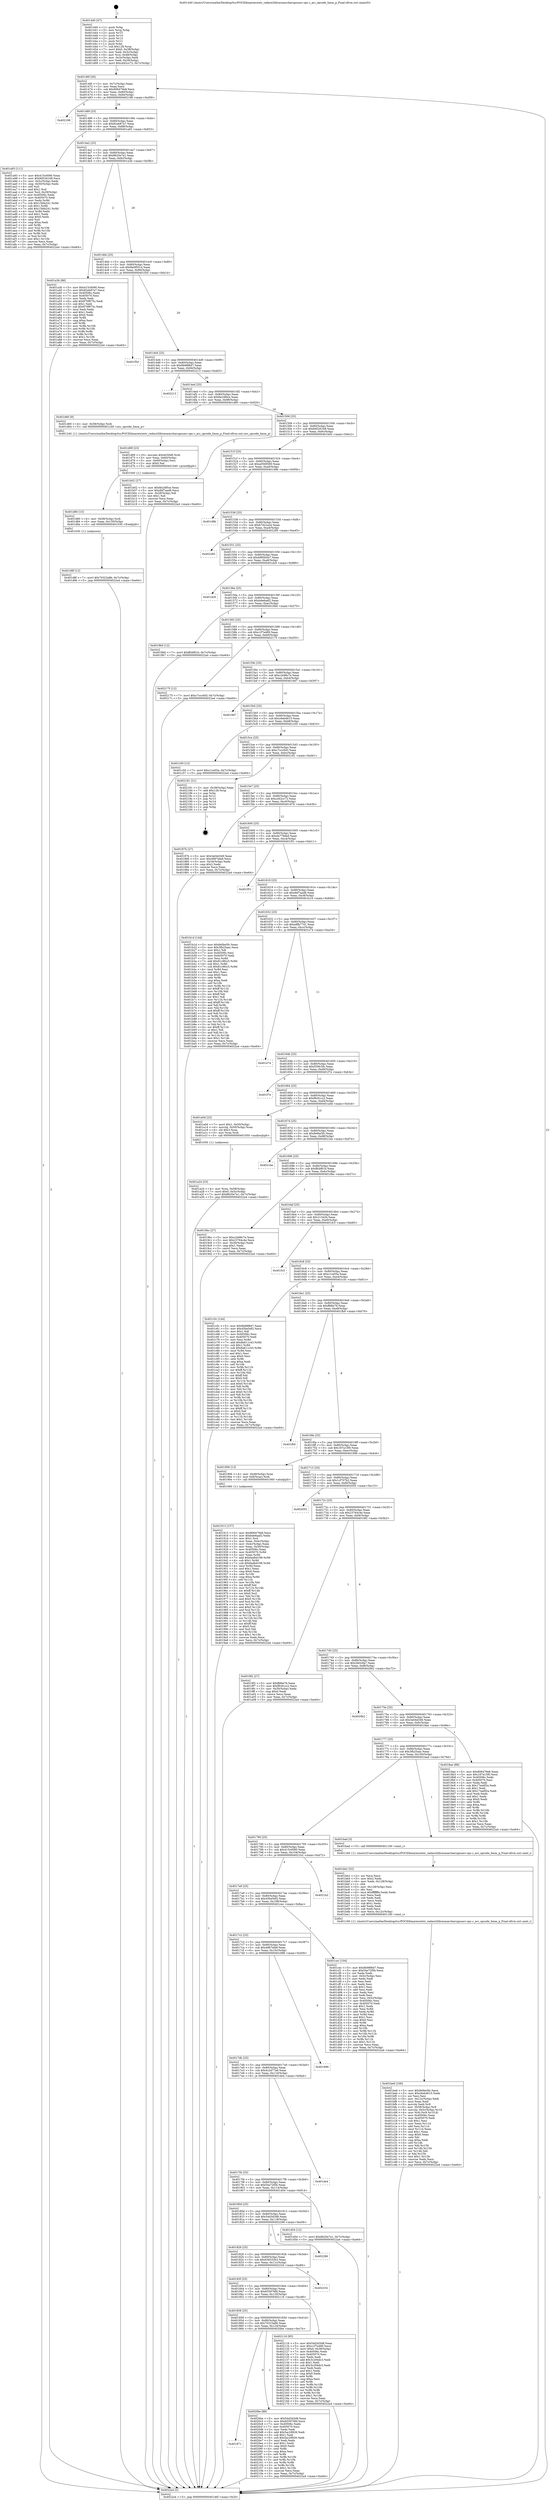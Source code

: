 digraph "0x401440" {
  label = "0x401440 (/mnt/c/Users/mathe/Desktop/tcc/POCII/binaries/extr_radare2librasmarcharcgnuarc-opc.c_arc_opcode_limm_p_Final-ollvm.out::main(0))"
  labelloc = "t"
  node[shape=record]

  Entry [label="",width=0.3,height=0.3,shape=circle,fillcolor=black,style=filled]
  "0x40146f" [label="{
     0x40146f [26]\l
     | [instrs]\l
     &nbsp;&nbsp;0x40146f \<+3\>: mov -0x7c(%rbp),%eax\l
     &nbsp;&nbsp;0x401472 \<+2\>: mov %eax,%ecx\l
     &nbsp;&nbsp;0x401474 \<+6\>: sub $0x806479e8,%ecx\l
     &nbsp;&nbsp;0x40147a \<+3\>: mov %eax,-0x80(%rbp)\l
     &nbsp;&nbsp;0x40147d \<+6\>: mov %ecx,-0x84(%rbp)\l
     &nbsp;&nbsp;0x401483 \<+6\>: je 0000000000402196 \<main+0xd56\>\l
  }"]
  "0x402196" [label="{
     0x402196\l
  }", style=dashed]
  "0x401489" [label="{
     0x401489 [25]\l
     | [instrs]\l
     &nbsp;&nbsp;0x401489 \<+5\>: jmp 000000000040148e \<main+0x4e\>\l
     &nbsp;&nbsp;0x40148e \<+3\>: mov -0x80(%rbp),%eax\l
     &nbsp;&nbsp;0x401491 \<+5\>: sub $0x82eb87a7,%eax\l
     &nbsp;&nbsp;0x401496 \<+6\>: mov %eax,-0x88(%rbp)\l
     &nbsp;&nbsp;0x40149c \<+6\>: je 0000000000401a93 \<main+0x653\>\l
  }"]
  Exit [label="",width=0.3,height=0.3,shape=circle,fillcolor=black,style=filled,peripheries=2]
  "0x401a93" [label="{
     0x401a93 [111]\l
     | [instrs]\l
     &nbsp;&nbsp;0x401a93 \<+5\>: mov $0x415c0090,%eax\l
     &nbsp;&nbsp;0x401a98 \<+5\>: mov $0x9d526168,%ecx\l
     &nbsp;&nbsp;0x401a9d \<+3\>: mov -0x5c(%rbp),%edx\l
     &nbsp;&nbsp;0x401aa0 \<+3\>: cmp -0x50(%rbp),%edx\l
     &nbsp;&nbsp;0x401aa3 \<+4\>: setl %sil\l
     &nbsp;&nbsp;0x401aa7 \<+4\>: and $0x1,%sil\l
     &nbsp;&nbsp;0x401aab \<+4\>: mov %sil,-0x29(%rbp)\l
     &nbsp;&nbsp;0x401aaf \<+7\>: mov 0x40506c,%edx\l
     &nbsp;&nbsp;0x401ab6 \<+7\>: mov 0x405070,%edi\l
     &nbsp;&nbsp;0x401abd \<+3\>: mov %edx,%r8d\l
     &nbsp;&nbsp;0x401ac0 \<+7\>: sub $0x15bfa241,%r8d\l
     &nbsp;&nbsp;0x401ac7 \<+4\>: sub $0x1,%r8d\l
     &nbsp;&nbsp;0x401acb \<+7\>: add $0x15bfa241,%r8d\l
     &nbsp;&nbsp;0x401ad2 \<+4\>: imul %r8d,%edx\l
     &nbsp;&nbsp;0x401ad6 \<+3\>: and $0x1,%edx\l
     &nbsp;&nbsp;0x401ad9 \<+3\>: cmp $0x0,%edx\l
     &nbsp;&nbsp;0x401adc \<+4\>: sete %sil\l
     &nbsp;&nbsp;0x401ae0 \<+3\>: cmp $0xa,%edi\l
     &nbsp;&nbsp;0x401ae3 \<+4\>: setl %r9b\l
     &nbsp;&nbsp;0x401ae7 \<+3\>: mov %sil,%r10b\l
     &nbsp;&nbsp;0x401aea \<+3\>: and %r9b,%r10b\l
     &nbsp;&nbsp;0x401aed \<+3\>: xor %r9b,%sil\l
     &nbsp;&nbsp;0x401af0 \<+3\>: or %sil,%r10b\l
     &nbsp;&nbsp;0x401af3 \<+4\>: test $0x1,%r10b\l
     &nbsp;&nbsp;0x401af7 \<+3\>: cmovne %ecx,%eax\l
     &nbsp;&nbsp;0x401afa \<+3\>: mov %eax,-0x7c(%rbp)\l
     &nbsp;&nbsp;0x401afd \<+5\>: jmp 00000000004022a4 \<main+0xe64\>\l
  }"]
  "0x4014a2" [label="{
     0x4014a2 [25]\l
     | [instrs]\l
     &nbsp;&nbsp;0x4014a2 \<+5\>: jmp 00000000004014a7 \<main+0x67\>\l
     &nbsp;&nbsp;0x4014a7 \<+3\>: mov -0x80(%rbp),%eax\l
     &nbsp;&nbsp;0x4014aa \<+5\>: sub $0x8620e7a1,%eax\l
     &nbsp;&nbsp;0x4014af \<+6\>: mov %eax,-0x8c(%rbp)\l
     &nbsp;&nbsp;0x4014b5 \<+6\>: je 0000000000401a3b \<main+0x5fb\>\l
  }"]
  "0x401871" [label="{
     0x401871\l
  }", style=dashed]
  "0x401a3b" [label="{
     0x401a3b [88]\l
     | [instrs]\l
     &nbsp;&nbsp;0x401a3b \<+5\>: mov $0x415c0090,%eax\l
     &nbsp;&nbsp;0x401a40 \<+5\>: mov $0x82eb87a7,%ecx\l
     &nbsp;&nbsp;0x401a45 \<+7\>: mov 0x40506c,%edx\l
     &nbsp;&nbsp;0x401a4c \<+7\>: mov 0x405070,%esi\l
     &nbsp;&nbsp;0x401a53 \<+2\>: mov %edx,%edi\l
     &nbsp;&nbsp;0x401a55 \<+6\>: add $0x970f875c,%edi\l
     &nbsp;&nbsp;0x401a5b \<+3\>: sub $0x1,%edi\l
     &nbsp;&nbsp;0x401a5e \<+6\>: sub $0x970f875c,%edi\l
     &nbsp;&nbsp;0x401a64 \<+3\>: imul %edi,%edx\l
     &nbsp;&nbsp;0x401a67 \<+3\>: and $0x1,%edx\l
     &nbsp;&nbsp;0x401a6a \<+3\>: cmp $0x0,%edx\l
     &nbsp;&nbsp;0x401a6d \<+4\>: sete %r8b\l
     &nbsp;&nbsp;0x401a71 \<+3\>: cmp $0xa,%esi\l
     &nbsp;&nbsp;0x401a74 \<+4\>: setl %r9b\l
     &nbsp;&nbsp;0x401a78 \<+3\>: mov %r8b,%r10b\l
     &nbsp;&nbsp;0x401a7b \<+3\>: and %r9b,%r10b\l
     &nbsp;&nbsp;0x401a7e \<+3\>: xor %r9b,%r8b\l
     &nbsp;&nbsp;0x401a81 \<+3\>: or %r8b,%r10b\l
     &nbsp;&nbsp;0x401a84 \<+4\>: test $0x1,%r10b\l
     &nbsp;&nbsp;0x401a88 \<+3\>: cmovne %ecx,%eax\l
     &nbsp;&nbsp;0x401a8b \<+3\>: mov %eax,-0x7c(%rbp)\l
     &nbsp;&nbsp;0x401a8e \<+5\>: jmp 00000000004022a4 \<main+0xe64\>\l
  }"]
  "0x4014bb" [label="{
     0x4014bb [25]\l
     | [instrs]\l
     &nbsp;&nbsp;0x4014bb \<+5\>: jmp 00000000004014c0 \<main+0x80\>\l
     &nbsp;&nbsp;0x4014c0 \<+3\>: mov -0x80(%rbp),%eax\l
     &nbsp;&nbsp;0x4014c3 \<+5\>: sub $0x8a0f5014,%eax\l
     &nbsp;&nbsp;0x4014c8 \<+6\>: mov %eax,-0x90(%rbp)\l
     &nbsp;&nbsp;0x4014ce \<+6\>: je 0000000000401f5d \<main+0xb1d\>\l
  }"]
  "0x4020be" [label="{
     0x4020be [88]\l
     | [instrs]\l
     &nbsp;&nbsp;0x4020be \<+5\>: mov $0x54d3d3d8,%eax\l
     &nbsp;&nbsp;0x4020c3 \<+5\>: mov $0x655976fd,%ecx\l
     &nbsp;&nbsp;0x4020c8 \<+7\>: mov 0x40506c,%edx\l
     &nbsp;&nbsp;0x4020cf \<+7\>: mov 0x405070,%esi\l
     &nbsp;&nbsp;0x4020d6 \<+2\>: mov %edx,%edi\l
     &nbsp;&nbsp;0x4020d8 \<+6\>: add $0x5ac28926,%edi\l
     &nbsp;&nbsp;0x4020de \<+3\>: sub $0x1,%edi\l
     &nbsp;&nbsp;0x4020e1 \<+6\>: sub $0x5ac28926,%edi\l
     &nbsp;&nbsp;0x4020e7 \<+3\>: imul %edi,%edx\l
     &nbsp;&nbsp;0x4020ea \<+3\>: and $0x1,%edx\l
     &nbsp;&nbsp;0x4020ed \<+3\>: cmp $0x0,%edx\l
     &nbsp;&nbsp;0x4020f0 \<+4\>: sete %r8b\l
     &nbsp;&nbsp;0x4020f4 \<+3\>: cmp $0xa,%esi\l
     &nbsp;&nbsp;0x4020f7 \<+4\>: setl %r9b\l
     &nbsp;&nbsp;0x4020fb \<+3\>: mov %r8b,%r10b\l
     &nbsp;&nbsp;0x4020fe \<+3\>: and %r9b,%r10b\l
     &nbsp;&nbsp;0x402101 \<+3\>: xor %r9b,%r8b\l
     &nbsp;&nbsp;0x402104 \<+3\>: or %r8b,%r10b\l
     &nbsp;&nbsp;0x402107 \<+4\>: test $0x1,%r10b\l
     &nbsp;&nbsp;0x40210b \<+3\>: cmovne %ecx,%eax\l
     &nbsp;&nbsp;0x40210e \<+3\>: mov %eax,-0x7c(%rbp)\l
     &nbsp;&nbsp;0x402111 \<+5\>: jmp 00000000004022a4 \<main+0xe64\>\l
  }"]
  "0x401f5d" [label="{
     0x401f5d\l
  }", style=dashed]
  "0x4014d4" [label="{
     0x4014d4 [25]\l
     | [instrs]\l
     &nbsp;&nbsp;0x4014d4 \<+5\>: jmp 00000000004014d9 \<main+0x99\>\l
     &nbsp;&nbsp;0x4014d9 \<+3\>: mov -0x80(%rbp),%eax\l
     &nbsp;&nbsp;0x4014dc \<+5\>: sub $0x8b98f6d7,%eax\l
     &nbsp;&nbsp;0x4014e1 \<+6\>: mov %eax,-0x94(%rbp)\l
     &nbsp;&nbsp;0x4014e7 \<+6\>: je 0000000000402213 \<main+0xdd3\>\l
  }"]
  "0x401858" [label="{
     0x401858 [25]\l
     | [instrs]\l
     &nbsp;&nbsp;0x401858 \<+5\>: jmp 000000000040185d \<main+0x41d\>\l
     &nbsp;&nbsp;0x40185d \<+3\>: mov -0x80(%rbp),%eax\l
     &nbsp;&nbsp;0x401860 \<+5\>: sub $0x70323a8b,%eax\l
     &nbsp;&nbsp;0x401865 \<+6\>: mov %eax,-0x124(%rbp)\l
     &nbsp;&nbsp;0x40186b \<+6\>: je 00000000004020be \<main+0xc7e\>\l
  }"]
  "0x402213" [label="{
     0x402213\l
  }", style=dashed]
  "0x4014ed" [label="{
     0x4014ed [25]\l
     | [instrs]\l
     &nbsp;&nbsp;0x4014ed \<+5\>: jmp 00000000004014f2 \<main+0xb2\>\l
     &nbsp;&nbsp;0x4014f2 \<+3\>: mov -0x80(%rbp),%eax\l
     &nbsp;&nbsp;0x4014f5 \<+5\>: sub $0x8e24f0ce,%eax\l
     &nbsp;&nbsp;0x4014fa \<+6\>: mov %eax,-0x98(%rbp)\l
     &nbsp;&nbsp;0x401500 \<+6\>: je 0000000000401d60 \<main+0x920\>\l
  }"]
  "0x402116" [label="{
     0x402116 [95]\l
     | [instrs]\l
     &nbsp;&nbsp;0x402116 \<+5\>: mov $0x54d3d3d8,%eax\l
     &nbsp;&nbsp;0x40211b \<+5\>: mov $0xc1f7e489,%ecx\l
     &nbsp;&nbsp;0x402120 \<+7\>: movl $0x0,-0x38(%rbp)\l
     &nbsp;&nbsp;0x402127 \<+7\>: mov 0x40506c,%edx\l
     &nbsp;&nbsp;0x40212e \<+7\>: mov 0x405070,%esi\l
     &nbsp;&nbsp;0x402135 \<+2\>: mov %edx,%edi\l
     &nbsp;&nbsp;0x402137 \<+6\>: add $0x3c294dc3,%edi\l
     &nbsp;&nbsp;0x40213d \<+3\>: sub $0x1,%edi\l
     &nbsp;&nbsp;0x402140 \<+6\>: sub $0x3c294dc3,%edi\l
     &nbsp;&nbsp;0x402146 \<+3\>: imul %edi,%edx\l
     &nbsp;&nbsp;0x402149 \<+3\>: and $0x1,%edx\l
     &nbsp;&nbsp;0x40214c \<+3\>: cmp $0x0,%edx\l
     &nbsp;&nbsp;0x40214f \<+4\>: sete %r8b\l
     &nbsp;&nbsp;0x402153 \<+3\>: cmp $0xa,%esi\l
     &nbsp;&nbsp;0x402156 \<+4\>: setl %r9b\l
     &nbsp;&nbsp;0x40215a \<+3\>: mov %r8b,%r10b\l
     &nbsp;&nbsp;0x40215d \<+3\>: and %r9b,%r10b\l
     &nbsp;&nbsp;0x402160 \<+3\>: xor %r9b,%r8b\l
     &nbsp;&nbsp;0x402163 \<+3\>: or %r8b,%r10b\l
     &nbsp;&nbsp;0x402166 \<+4\>: test $0x1,%r10b\l
     &nbsp;&nbsp;0x40216a \<+3\>: cmovne %ecx,%eax\l
     &nbsp;&nbsp;0x40216d \<+3\>: mov %eax,-0x7c(%rbp)\l
     &nbsp;&nbsp;0x402170 \<+5\>: jmp 00000000004022a4 \<main+0xe64\>\l
  }"]
  "0x401d60" [label="{
     0x401d60 [9]\l
     | [instrs]\l
     &nbsp;&nbsp;0x401d60 \<+4\>: mov -0x58(%rbp),%rdi\l
     &nbsp;&nbsp;0x401d64 \<+5\>: call 0000000000401240 \<arc_opcode_limm_p\>\l
     | [calls]\l
     &nbsp;&nbsp;0x401240 \{1\} (/mnt/c/Users/mathe/Desktop/tcc/POCII/binaries/extr_radare2librasmarcharcgnuarc-opc.c_arc_opcode_limm_p_Final-ollvm.out::arc_opcode_limm_p)\l
  }"]
  "0x401506" [label="{
     0x401506 [25]\l
     | [instrs]\l
     &nbsp;&nbsp;0x401506 \<+5\>: jmp 000000000040150b \<main+0xcb\>\l
     &nbsp;&nbsp;0x40150b \<+3\>: mov -0x80(%rbp),%eax\l
     &nbsp;&nbsp;0x40150e \<+5\>: sub $0x9d526168,%eax\l
     &nbsp;&nbsp;0x401513 \<+6\>: mov %eax,-0x9c(%rbp)\l
     &nbsp;&nbsp;0x401519 \<+6\>: je 0000000000401b02 \<main+0x6c2\>\l
  }"]
  "0x40183f" [label="{
     0x40183f [25]\l
     | [instrs]\l
     &nbsp;&nbsp;0x40183f \<+5\>: jmp 0000000000401844 \<main+0x404\>\l
     &nbsp;&nbsp;0x401844 \<+3\>: mov -0x80(%rbp),%eax\l
     &nbsp;&nbsp;0x401847 \<+5\>: sub $0x655976fd,%eax\l
     &nbsp;&nbsp;0x40184c \<+6\>: mov %eax,-0x120(%rbp)\l
     &nbsp;&nbsp;0x401852 \<+6\>: je 0000000000402116 \<main+0xcd6\>\l
  }"]
  "0x401b02" [label="{
     0x401b02 [27]\l
     | [instrs]\l
     &nbsp;&nbsp;0x401b02 \<+5\>: mov $0x8e24f0ce,%eax\l
     &nbsp;&nbsp;0x401b07 \<+5\>: mov $0xdbf7aad8,%ecx\l
     &nbsp;&nbsp;0x401b0c \<+3\>: mov -0x29(%rbp),%dl\l
     &nbsp;&nbsp;0x401b0f \<+3\>: test $0x1,%dl\l
     &nbsp;&nbsp;0x401b12 \<+3\>: cmovne %ecx,%eax\l
     &nbsp;&nbsp;0x401b15 \<+3\>: mov %eax,-0x7c(%rbp)\l
     &nbsp;&nbsp;0x401b18 \<+5\>: jmp 00000000004022a4 \<main+0xe64\>\l
  }"]
  "0x40151f" [label="{
     0x40151f [25]\l
     | [instrs]\l
     &nbsp;&nbsp;0x40151f \<+5\>: jmp 0000000000401524 \<main+0xe4\>\l
     &nbsp;&nbsp;0x401524 \<+3\>: mov -0x80(%rbp),%eax\l
     &nbsp;&nbsp;0x401527 \<+5\>: sub $0xa0569560,%eax\l
     &nbsp;&nbsp;0x40152c \<+6\>: mov %eax,-0xa0(%rbp)\l
     &nbsp;&nbsp;0x401532 \<+6\>: je 0000000000401d9b \<main+0x95b\>\l
  }"]
  "0x402234" [label="{
     0x402234\l
  }", style=dashed]
  "0x401d9b" [label="{
     0x401d9b\l
  }", style=dashed]
  "0x401538" [label="{
     0x401538 [25]\l
     | [instrs]\l
     &nbsp;&nbsp;0x401538 \<+5\>: jmp 000000000040153d \<main+0xfd\>\l
     &nbsp;&nbsp;0x40153d \<+3\>: mov -0x80(%rbp),%eax\l
     &nbsp;&nbsp;0x401540 \<+5\>: sub $0xb7d22a2e,%eax\l
     &nbsp;&nbsp;0x401545 \<+6\>: mov %eax,-0xa4(%rbp)\l
     &nbsp;&nbsp;0x40154b \<+6\>: je 0000000000402285 \<main+0xe45\>\l
  }"]
  "0x401826" [label="{
     0x401826 [25]\l
     | [instrs]\l
     &nbsp;&nbsp;0x401826 \<+5\>: jmp 000000000040182b \<main+0x3eb\>\l
     &nbsp;&nbsp;0x40182b \<+3\>: mov -0x80(%rbp),%eax\l
     &nbsp;&nbsp;0x40182e \<+5\>: sub $0x636532b3,%eax\l
     &nbsp;&nbsp;0x401833 \<+6\>: mov %eax,-0x11c(%rbp)\l
     &nbsp;&nbsp;0x401839 \<+6\>: je 0000000000402234 \<main+0xdf4\>\l
  }"]
  "0x402285" [label="{
     0x402285\l
  }", style=dashed]
  "0x401551" [label="{
     0x401551 [25]\l
     | [instrs]\l
     &nbsp;&nbsp;0x401551 \<+5\>: jmp 0000000000401556 \<main+0x116\>\l
     &nbsp;&nbsp;0x401556 \<+3\>: mov -0x80(%rbp),%eax\l
     &nbsp;&nbsp;0x401559 \<+5\>: sub $0xb985b5e7,%eax\l
     &nbsp;&nbsp;0x40155e \<+6\>: mov %eax,-0xa8(%rbp)\l
     &nbsp;&nbsp;0x401564 \<+6\>: je 0000000000401dc9 \<main+0x989\>\l
  }"]
  "0x402296" [label="{
     0x402296\l
  }", style=dashed]
  "0x401dc9" [label="{
     0x401dc9\l
  }", style=dashed]
  "0x40156a" [label="{
     0x40156a [25]\l
     | [instrs]\l
     &nbsp;&nbsp;0x40156a \<+5\>: jmp 000000000040156f \<main+0x12f\>\l
     &nbsp;&nbsp;0x40156f \<+3\>: mov -0x80(%rbp),%eax\l
     &nbsp;&nbsp;0x401572 \<+5\>: sub $0xbde6aaf2,%eax\l
     &nbsp;&nbsp;0x401577 \<+6\>: mov %eax,-0xac(%rbp)\l
     &nbsp;&nbsp;0x40157d \<+6\>: je 00000000004019b0 \<main+0x570\>\l
  }"]
  "0x401d8f" [label="{
     0x401d8f [12]\l
     | [instrs]\l
     &nbsp;&nbsp;0x401d8f \<+7\>: movl $0x70323a8b,-0x7c(%rbp)\l
     &nbsp;&nbsp;0x401d96 \<+5\>: jmp 00000000004022a4 \<main+0xe64\>\l
  }"]
  "0x4019b0" [label="{
     0x4019b0 [12]\l
     | [instrs]\l
     &nbsp;&nbsp;0x4019b0 \<+7\>: movl $0xffcbf61b,-0x7c(%rbp)\l
     &nbsp;&nbsp;0x4019b7 \<+5\>: jmp 00000000004022a4 \<main+0xe64\>\l
  }"]
  "0x401583" [label="{
     0x401583 [25]\l
     | [instrs]\l
     &nbsp;&nbsp;0x401583 \<+5\>: jmp 0000000000401588 \<main+0x148\>\l
     &nbsp;&nbsp;0x401588 \<+3\>: mov -0x80(%rbp),%eax\l
     &nbsp;&nbsp;0x40158b \<+5\>: sub $0xc1f7e489,%eax\l
     &nbsp;&nbsp;0x401590 \<+6\>: mov %eax,-0xb0(%rbp)\l
     &nbsp;&nbsp;0x401596 \<+6\>: je 0000000000402175 \<main+0xd35\>\l
  }"]
  "0x401d80" [label="{
     0x401d80 [15]\l
     | [instrs]\l
     &nbsp;&nbsp;0x401d80 \<+4\>: mov -0x58(%rbp),%rdi\l
     &nbsp;&nbsp;0x401d84 \<+6\>: mov %eax,-0x130(%rbp)\l
     &nbsp;&nbsp;0x401d8a \<+5\>: call 0000000000401030 \<free@plt\>\l
     | [calls]\l
     &nbsp;&nbsp;0x401030 \{1\} (unknown)\l
  }"]
  "0x402175" [label="{
     0x402175 [12]\l
     | [instrs]\l
     &nbsp;&nbsp;0x402175 \<+7\>: movl $0xc7ccc0d3,-0x7c(%rbp)\l
     &nbsp;&nbsp;0x40217c \<+5\>: jmp 00000000004022a4 \<main+0xe64\>\l
  }"]
  "0x40159c" [label="{
     0x40159c [25]\l
     | [instrs]\l
     &nbsp;&nbsp;0x40159c \<+5\>: jmp 00000000004015a1 \<main+0x161\>\l
     &nbsp;&nbsp;0x4015a1 \<+3\>: mov -0x80(%rbp),%eax\l
     &nbsp;&nbsp;0x4015a4 \<+5\>: sub $0xc2e98c7e,%eax\l
     &nbsp;&nbsp;0x4015a9 \<+6\>: mov %eax,-0xb4(%rbp)\l
     &nbsp;&nbsp;0x4015af \<+6\>: je 00000000004019d7 \<main+0x597\>\l
  }"]
  "0x401d69" [label="{
     0x401d69 [23]\l
     | [instrs]\l
     &nbsp;&nbsp;0x401d69 \<+10\>: movabs $0x4030d6,%rdi\l
     &nbsp;&nbsp;0x401d73 \<+3\>: mov %eax,-0x60(%rbp)\l
     &nbsp;&nbsp;0x401d76 \<+3\>: mov -0x60(%rbp),%esi\l
     &nbsp;&nbsp;0x401d79 \<+2\>: mov $0x0,%al\l
     &nbsp;&nbsp;0x401d7b \<+5\>: call 0000000000401040 \<printf@plt\>\l
     | [calls]\l
     &nbsp;&nbsp;0x401040 \{1\} (unknown)\l
  }"]
  "0x4019d7" [label="{
     0x4019d7\l
  }", style=dashed]
  "0x4015b5" [label="{
     0x4015b5 [25]\l
     | [instrs]\l
     &nbsp;&nbsp;0x4015b5 \<+5\>: jmp 00000000004015ba \<main+0x17a\>\l
     &nbsp;&nbsp;0x4015ba \<+3\>: mov -0x80(%rbp),%eax\l
     &nbsp;&nbsp;0x4015bd \<+5\>: sub $0xc6eb4615,%eax\l
     &nbsp;&nbsp;0x4015c2 \<+6\>: mov %eax,-0xb8(%rbp)\l
     &nbsp;&nbsp;0x4015c8 \<+6\>: je 0000000000401c50 \<main+0x810\>\l
  }"]
  "0x40180d" [label="{
     0x40180d [25]\l
     | [instrs]\l
     &nbsp;&nbsp;0x40180d \<+5\>: jmp 0000000000401812 \<main+0x3d2\>\l
     &nbsp;&nbsp;0x401812 \<+3\>: mov -0x80(%rbp),%eax\l
     &nbsp;&nbsp;0x401815 \<+5\>: sub $0x54d3d3d8,%eax\l
     &nbsp;&nbsp;0x40181a \<+6\>: mov %eax,-0x118(%rbp)\l
     &nbsp;&nbsp;0x401820 \<+6\>: je 0000000000402296 \<main+0xe56\>\l
  }"]
  "0x401c50" [label="{
     0x401c50 [12]\l
     | [instrs]\l
     &nbsp;&nbsp;0x401c50 \<+7\>: movl $0xc1ce05a,-0x7c(%rbp)\l
     &nbsp;&nbsp;0x401c57 \<+5\>: jmp 00000000004022a4 \<main+0xe64\>\l
  }"]
  "0x4015ce" [label="{
     0x4015ce [25]\l
     | [instrs]\l
     &nbsp;&nbsp;0x4015ce \<+5\>: jmp 00000000004015d3 \<main+0x193\>\l
     &nbsp;&nbsp;0x4015d3 \<+3\>: mov -0x80(%rbp),%eax\l
     &nbsp;&nbsp;0x4015d6 \<+5\>: sub $0xc7ccc0d3,%eax\l
     &nbsp;&nbsp;0x4015db \<+6\>: mov %eax,-0xbc(%rbp)\l
     &nbsp;&nbsp;0x4015e1 \<+6\>: je 0000000000402181 \<main+0xd41\>\l
  }"]
  "0x401d54" [label="{
     0x401d54 [12]\l
     | [instrs]\l
     &nbsp;&nbsp;0x401d54 \<+7\>: movl $0x8620e7a1,-0x7c(%rbp)\l
     &nbsp;&nbsp;0x401d5b \<+5\>: jmp 00000000004022a4 \<main+0xe64\>\l
  }"]
  "0x402181" [label="{
     0x402181 [21]\l
     | [instrs]\l
     &nbsp;&nbsp;0x402181 \<+3\>: mov -0x38(%rbp),%eax\l
     &nbsp;&nbsp;0x402184 \<+7\>: add $0x128,%rsp\l
     &nbsp;&nbsp;0x40218b \<+1\>: pop %rbx\l
     &nbsp;&nbsp;0x40218c \<+2\>: pop %r12\l
     &nbsp;&nbsp;0x40218e \<+2\>: pop %r13\l
     &nbsp;&nbsp;0x402190 \<+2\>: pop %r14\l
     &nbsp;&nbsp;0x402192 \<+2\>: pop %r15\l
     &nbsp;&nbsp;0x402194 \<+1\>: pop %rbp\l
     &nbsp;&nbsp;0x402195 \<+1\>: ret\l
  }"]
  "0x4015e7" [label="{
     0x4015e7 [25]\l
     | [instrs]\l
     &nbsp;&nbsp;0x4015e7 \<+5\>: jmp 00000000004015ec \<main+0x1ac\>\l
     &nbsp;&nbsp;0x4015ec \<+3\>: mov -0x80(%rbp),%eax\l
     &nbsp;&nbsp;0x4015ef \<+5\>: sub $0xcd42cc72,%eax\l
     &nbsp;&nbsp;0x4015f4 \<+6\>: mov %eax,-0xc0(%rbp)\l
     &nbsp;&nbsp;0x4015fa \<+6\>: je 000000000040187b \<main+0x43b\>\l
  }"]
  "0x4017f4" [label="{
     0x4017f4 [25]\l
     | [instrs]\l
     &nbsp;&nbsp;0x4017f4 \<+5\>: jmp 00000000004017f9 \<main+0x3b9\>\l
     &nbsp;&nbsp;0x4017f9 \<+3\>: mov -0x80(%rbp),%eax\l
     &nbsp;&nbsp;0x4017fc \<+5\>: sub $0x54a72f5b,%eax\l
     &nbsp;&nbsp;0x401801 \<+6\>: mov %eax,-0x114(%rbp)\l
     &nbsp;&nbsp;0x401807 \<+6\>: je 0000000000401d54 \<main+0x914\>\l
  }"]
  "0x40187b" [label="{
     0x40187b [27]\l
     | [instrs]\l
     &nbsp;&nbsp;0x40187b \<+5\>: mov $0x3a04d349,%eax\l
     &nbsp;&nbsp;0x401880 \<+5\>: mov $0x4987efa9,%ecx\l
     &nbsp;&nbsp;0x401885 \<+3\>: mov -0x34(%rbp),%edx\l
     &nbsp;&nbsp;0x401888 \<+3\>: cmp $0x2,%edx\l
     &nbsp;&nbsp;0x40188b \<+3\>: cmovne %ecx,%eax\l
     &nbsp;&nbsp;0x40188e \<+3\>: mov %eax,-0x7c(%rbp)\l
     &nbsp;&nbsp;0x401891 \<+5\>: jmp 00000000004022a4 \<main+0xe64\>\l
  }"]
  "0x401600" [label="{
     0x401600 [25]\l
     | [instrs]\l
     &nbsp;&nbsp;0x401600 \<+5\>: jmp 0000000000401605 \<main+0x1c5\>\l
     &nbsp;&nbsp;0x401605 \<+3\>: mov -0x80(%rbp),%eax\l
     &nbsp;&nbsp;0x401608 \<+5\>: sub $0xda779ded,%eax\l
     &nbsp;&nbsp;0x40160d \<+6\>: mov %eax,-0xc4(%rbp)\l
     &nbsp;&nbsp;0x401613 \<+6\>: je 0000000000401f51 \<main+0xb11\>\l
  }"]
  "0x4022a4" [label="{
     0x4022a4 [5]\l
     | [instrs]\l
     &nbsp;&nbsp;0x4022a4 \<+5\>: jmp 000000000040146f \<main+0x2f\>\l
  }"]
  "0x401440" [label="{
     0x401440 [47]\l
     | [instrs]\l
     &nbsp;&nbsp;0x401440 \<+1\>: push %rbp\l
     &nbsp;&nbsp;0x401441 \<+3\>: mov %rsp,%rbp\l
     &nbsp;&nbsp;0x401444 \<+2\>: push %r15\l
     &nbsp;&nbsp;0x401446 \<+2\>: push %r14\l
     &nbsp;&nbsp;0x401448 \<+2\>: push %r13\l
     &nbsp;&nbsp;0x40144a \<+2\>: push %r12\l
     &nbsp;&nbsp;0x40144c \<+1\>: push %rbx\l
     &nbsp;&nbsp;0x40144d \<+7\>: sub $0x128,%rsp\l
     &nbsp;&nbsp;0x401454 \<+7\>: movl $0x0,-0x38(%rbp)\l
     &nbsp;&nbsp;0x40145b \<+3\>: mov %edi,-0x3c(%rbp)\l
     &nbsp;&nbsp;0x40145e \<+4\>: mov %rsi,-0x48(%rbp)\l
     &nbsp;&nbsp;0x401462 \<+3\>: mov -0x3c(%rbp),%edi\l
     &nbsp;&nbsp;0x401465 \<+3\>: mov %edi,-0x34(%rbp)\l
     &nbsp;&nbsp;0x401468 \<+7\>: movl $0xcd42cc72,-0x7c(%rbp)\l
  }"]
  "0x401de4" [label="{
     0x401de4\l
  }", style=dashed]
  "0x401f51" [label="{
     0x401f51\l
  }", style=dashed]
  "0x401619" [label="{
     0x401619 [25]\l
     | [instrs]\l
     &nbsp;&nbsp;0x401619 \<+5\>: jmp 000000000040161e \<main+0x1de\>\l
     &nbsp;&nbsp;0x40161e \<+3\>: mov -0x80(%rbp),%eax\l
     &nbsp;&nbsp;0x401621 \<+5\>: sub $0xdbf7aad8,%eax\l
     &nbsp;&nbsp;0x401626 \<+6\>: mov %eax,-0xc8(%rbp)\l
     &nbsp;&nbsp;0x40162c \<+6\>: je 0000000000401b1d \<main+0x6dd\>\l
  }"]
  "0x4017db" [label="{
     0x4017db [25]\l
     | [instrs]\l
     &nbsp;&nbsp;0x4017db \<+5\>: jmp 00000000004017e0 \<main+0x3a0\>\l
     &nbsp;&nbsp;0x4017e0 \<+3\>: mov -0x80(%rbp),%eax\l
     &nbsp;&nbsp;0x4017e3 \<+5\>: sub $0x4c2d77a9,%eax\l
     &nbsp;&nbsp;0x4017e8 \<+6\>: mov %eax,-0x110(%rbp)\l
     &nbsp;&nbsp;0x4017ee \<+6\>: je 0000000000401de4 \<main+0x9a4\>\l
  }"]
  "0x401b1d" [label="{
     0x401b1d [144]\l
     | [instrs]\l
     &nbsp;&nbsp;0x401b1d \<+5\>: mov $0xfe0be5fc,%eax\l
     &nbsp;&nbsp;0x401b22 \<+5\>: mov $0x3fb25aac,%ecx\l
     &nbsp;&nbsp;0x401b27 \<+2\>: mov $0x1,%dl\l
     &nbsp;&nbsp;0x401b29 \<+7\>: mov 0x40506c,%esi\l
     &nbsp;&nbsp;0x401b30 \<+7\>: mov 0x405070,%edi\l
     &nbsp;&nbsp;0x401b37 \<+3\>: mov %esi,%r8d\l
     &nbsp;&nbsp;0x401b3a \<+7\>: add $0x81c9fcc5,%r8d\l
     &nbsp;&nbsp;0x401b41 \<+4\>: sub $0x1,%r8d\l
     &nbsp;&nbsp;0x401b45 \<+7\>: sub $0x81c9fcc5,%r8d\l
     &nbsp;&nbsp;0x401b4c \<+4\>: imul %r8d,%esi\l
     &nbsp;&nbsp;0x401b50 \<+3\>: and $0x1,%esi\l
     &nbsp;&nbsp;0x401b53 \<+3\>: cmp $0x0,%esi\l
     &nbsp;&nbsp;0x401b56 \<+4\>: sete %r9b\l
     &nbsp;&nbsp;0x401b5a \<+3\>: cmp $0xa,%edi\l
     &nbsp;&nbsp;0x401b5d \<+4\>: setl %r10b\l
     &nbsp;&nbsp;0x401b61 \<+3\>: mov %r9b,%r11b\l
     &nbsp;&nbsp;0x401b64 \<+4\>: xor $0xff,%r11b\l
     &nbsp;&nbsp;0x401b68 \<+3\>: mov %r10b,%bl\l
     &nbsp;&nbsp;0x401b6b \<+3\>: xor $0xff,%bl\l
     &nbsp;&nbsp;0x401b6e \<+3\>: xor $0x1,%dl\l
     &nbsp;&nbsp;0x401b71 \<+3\>: mov %r11b,%r14b\l
     &nbsp;&nbsp;0x401b74 \<+4\>: and $0xff,%r14b\l
     &nbsp;&nbsp;0x401b78 \<+3\>: and %dl,%r9b\l
     &nbsp;&nbsp;0x401b7b \<+3\>: mov %bl,%r15b\l
     &nbsp;&nbsp;0x401b7e \<+4\>: and $0xff,%r15b\l
     &nbsp;&nbsp;0x401b82 \<+3\>: and %dl,%r10b\l
     &nbsp;&nbsp;0x401b85 \<+3\>: or %r9b,%r14b\l
     &nbsp;&nbsp;0x401b88 \<+3\>: or %r10b,%r15b\l
     &nbsp;&nbsp;0x401b8b \<+3\>: xor %r15b,%r14b\l
     &nbsp;&nbsp;0x401b8e \<+3\>: or %bl,%r11b\l
     &nbsp;&nbsp;0x401b91 \<+4\>: xor $0xff,%r11b\l
     &nbsp;&nbsp;0x401b95 \<+3\>: or $0x1,%dl\l
     &nbsp;&nbsp;0x401b98 \<+3\>: and %dl,%r11b\l
     &nbsp;&nbsp;0x401b9b \<+3\>: or %r11b,%r14b\l
     &nbsp;&nbsp;0x401b9e \<+4\>: test $0x1,%r14b\l
     &nbsp;&nbsp;0x401ba2 \<+3\>: cmovne %ecx,%eax\l
     &nbsp;&nbsp;0x401ba5 \<+3\>: mov %eax,-0x7c(%rbp)\l
     &nbsp;&nbsp;0x401ba8 \<+5\>: jmp 00000000004022a4 \<main+0xe64\>\l
  }"]
  "0x401632" [label="{
     0x401632 [25]\l
     | [instrs]\l
     &nbsp;&nbsp;0x401632 \<+5\>: jmp 0000000000401637 \<main+0x1f7\>\l
     &nbsp;&nbsp;0x401637 \<+3\>: mov -0x80(%rbp),%eax\l
     &nbsp;&nbsp;0x40163a \<+5\>: sub $0xe8fb7741,%eax\l
     &nbsp;&nbsp;0x40163f \<+6\>: mov %eax,-0xcc(%rbp)\l
     &nbsp;&nbsp;0x401645 \<+6\>: je 0000000000401e74 \<main+0xa34\>\l
  }"]
  "0x401896" [label="{
     0x401896\l
  }", style=dashed]
  "0x401e74" [label="{
     0x401e74\l
  }", style=dashed]
  "0x40164b" [label="{
     0x40164b [25]\l
     | [instrs]\l
     &nbsp;&nbsp;0x40164b \<+5\>: jmp 0000000000401650 \<main+0x210\>\l
     &nbsp;&nbsp;0x401650 \<+3\>: mov -0x80(%rbp),%eax\l
     &nbsp;&nbsp;0x401653 \<+5\>: sub $0xf358c5fc,%eax\l
     &nbsp;&nbsp;0x401658 \<+6\>: mov %eax,-0xd0(%rbp)\l
     &nbsp;&nbsp;0x40165e \<+6\>: je 0000000000401f7e \<main+0xb3e\>\l
  }"]
  "0x4017c2" [label="{
     0x4017c2 [25]\l
     | [instrs]\l
     &nbsp;&nbsp;0x4017c2 \<+5\>: jmp 00000000004017c7 \<main+0x387\>\l
     &nbsp;&nbsp;0x4017c7 \<+3\>: mov -0x80(%rbp),%eax\l
     &nbsp;&nbsp;0x4017ca \<+5\>: sub $0x4987efa9,%eax\l
     &nbsp;&nbsp;0x4017cf \<+6\>: mov %eax,-0x10c(%rbp)\l
     &nbsp;&nbsp;0x4017d5 \<+6\>: je 0000000000401896 \<main+0x456\>\l
  }"]
  "0x401f7e" [label="{
     0x401f7e\l
  }", style=dashed]
  "0x401664" [label="{
     0x401664 [25]\l
     | [instrs]\l
     &nbsp;&nbsp;0x401664 \<+5\>: jmp 0000000000401669 \<main+0x229\>\l
     &nbsp;&nbsp;0x401669 \<+3\>: mov -0x80(%rbp),%eax\l
     &nbsp;&nbsp;0x40166c \<+5\>: sub $0xf9c81cc2,%eax\l
     &nbsp;&nbsp;0x401671 \<+6\>: mov %eax,-0xd4(%rbp)\l
     &nbsp;&nbsp;0x401677 \<+6\>: je 0000000000401a0d \<main+0x5cd\>\l
  }"]
  "0x401cec" [label="{
     0x401cec [104]\l
     | [instrs]\l
     &nbsp;&nbsp;0x401cec \<+5\>: mov $0x8b98f6d7,%eax\l
     &nbsp;&nbsp;0x401cf1 \<+5\>: mov $0x54a72f5b,%ecx\l
     &nbsp;&nbsp;0x401cf6 \<+2\>: xor %edx,%edx\l
     &nbsp;&nbsp;0x401cf8 \<+3\>: mov -0x5c(%rbp),%esi\l
     &nbsp;&nbsp;0x401cfb \<+2\>: mov %edx,%edi\l
     &nbsp;&nbsp;0x401cfd \<+2\>: sub %esi,%edi\l
     &nbsp;&nbsp;0x401cff \<+2\>: mov %edx,%esi\l
     &nbsp;&nbsp;0x401d01 \<+3\>: sub $0x1,%esi\l
     &nbsp;&nbsp;0x401d04 \<+2\>: add %esi,%edi\l
     &nbsp;&nbsp;0x401d06 \<+2\>: mov %edx,%esi\l
     &nbsp;&nbsp;0x401d08 \<+2\>: sub %edi,%esi\l
     &nbsp;&nbsp;0x401d0a \<+3\>: mov %esi,-0x5c(%rbp)\l
     &nbsp;&nbsp;0x401d0d \<+7\>: mov 0x40506c,%esi\l
     &nbsp;&nbsp;0x401d14 \<+7\>: mov 0x405070,%edi\l
     &nbsp;&nbsp;0x401d1b \<+3\>: sub $0x1,%edx\l
     &nbsp;&nbsp;0x401d1e \<+3\>: mov %esi,%r8d\l
     &nbsp;&nbsp;0x401d21 \<+3\>: add %edx,%r8d\l
     &nbsp;&nbsp;0x401d24 \<+4\>: imul %r8d,%esi\l
     &nbsp;&nbsp;0x401d28 \<+3\>: and $0x1,%esi\l
     &nbsp;&nbsp;0x401d2b \<+3\>: cmp $0x0,%esi\l
     &nbsp;&nbsp;0x401d2e \<+4\>: sete %r9b\l
     &nbsp;&nbsp;0x401d32 \<+3\>: cmp $0xa,%edi\l
     &nbsp;&nbsp;0x401d35 \<+4\>: setl %r10b\l
     &nbsp;&nbsp;0x401d39 \<+3\>: mov %r9b,%r11b\l
     &nbsp;&nbsp;0x401d3c \<+3\>: and %r10b,%r11b\l
     &nbsp;&nbsp;0x401d3f \<+3\>: xor %r10b,%r9b\l
     &nbsp;&nbsp;0x401d42 \<+3\>: or %r9b,%r11b\l
     &nbsp;&nbsp;0x401d45 \<+4\>: test $0x1,%r11b\l
     &nbsp;&nbsp;0x401d49 \<+3\>: cmovne %ecx,%eax\l
     &nbsp;&nbsp;0x401d4c \<+3\>: mov %eax,-0x7c(%rbp)\l
     &nbsp;&nbsp;0x401d4f \<+5\>: jmp 00000000004022a4 \<main+0xe64\>\l
  }"]
  "0x401a0d" [label="{
     0x401a0d [23]\l
     | [instrs]\l
     &nbsp;&nbsp;0x401a0d \<+7\>: movl $0x1,-0x50(%rbp)\l
     &nbsp;&nbsp;0x401a14 \<+4\>: movslq -0x50(%rbp),%rax\l
     &nbsp;&nbsp;0x401a18 \<+4\>: shl $0x3,%rax\l
     &nbsp;&nbsp;0x401a1c \<+3\>: mov %rax,%rdi\l
     &nbsp;&nbsp;0x401a1f \<+5\>: call 0000000000401050 \<malloc@plt\>\l
     | [calls]\l
     &nbsp;&nbsp;0x401050 \{1\} (unknown)\l
  }"]
  "0x40167d" [label="{
     0x40167d [25]\l
     | [instrs]\l
     &nbsp;&nbsp;0x40167d \<+5\>: jmp 0000000000401682 \<main+0x242\>\l
     &nbsp;&nbsp;0x401682 \<+3\>: mov -0x80(%rbp),%eax\l
     &nbsp;&nbsp;0x401685 \<+5\>: sub $0xfe0be5fc,%eax\l
     &nbsp;&nbsp;0x40168a \<+6\>: mov %eax,-0xd8(%rbp)\l
     &nbsp;&nbsp;0x401690 \<+6\>: je 00000000004021be \<main+0xd7e\>\l
  }"]
  "0x4017a9" [label="{
     0x4017a9 [25]\l
     | [instrs]\l
     &nbsp;&nbsp;0x4017a9 \<+5\>: jmp 00000000004017ae \<main+0x36e\>\l
     &nbsp;&nbsp;0x4017ae \<+3\>: mov -0x80(%rbp),%eax\l
     &nbsp;&nbsp;0x4017b1 \<+5\>: sub $0x45be5ef2,%eax\l
     &nbsp;&nbsp;0x4017b6 \<+6\>: mov %eax,-0x108(%rbp)\l
     &nbsp;&nbsp;0x4017bc \<+6\>: je 0000000000401cec \<main+0x8ac\>\l
  }"]
  "0x4021be" [label="{
     0x4021be\l
  }", style=dashed]
  "0x401696" [label="{
     0x401696 [25]\l
     | [instrs]\l
     &nbsp;&nbsp;0x401696 \<+5\>: jmp 000000000040169b \<main+0x25b\>\l
     &nbsp;&nbsp;0x40169b \<+3\>: mov -0x80(%rbp),%eax\l
     &nbsp;&nbsp;0x40169e \<+5\>: sub $0xffcbf61b,%eax\l
     &nbsp;&nbsp;0x4016a3 \<+6\>: mov %eax,-0xdc(%rbp)\l
     &nbsp;&nbsp;0x4016a9 \<+6\>: je 00000000004019bc \<main+0x57c\>\l
  }"]
  "0x4021b2" [label="{
     0x4021b2\l
  }", style=dashed]
  "0x4019bc" [label="{
     0x4019bc [27]\l
     | [instrs]\l
     &nbsp;&nbsp;0x4019bc \<+5\>: mov $0xc2e98c7e,%eax\l
     &nbsp;&nbsp;0x4019c1 \<+5\>: mov $0x23764c4e,%ecx\l
     &nbsp;&nbsp;0x4019c6 \<+3\>: mov -0x30(%rbp),%edx\l
     &nbsp;&nbsp;0x4019c9 \<+3\>: cmp $0x1,%edx\l
     &nbsp;&nbsp;0x4019cc \<+3\>: cmovl %ecx,%eax\l
     &nbsp;&nbsp;0x4019cf \<+3\>: mov %eax,-0x7c(%rbp)\l
     &nbsp;&nbsp;0x4019d2 \<+5\>: jmp 00000000004022a4 \<main+0xe64\>\l
  }"]
  "0x4016af" [label="{
     0x4016af [25]\l
     | [instrs]\l
     &nbsp;&nbsp;0x4016af \<+5\>: jmp 00000000004016b4 \<main+0x274\>\l
     &nbsp;&nbsp;0x4016b4 \<+3\>: mov -0x80(%rbp),%eax\l
     &nbsp;&nbsp;0x4016b7 \<+5\>: sub $0x21342b,%eax\l
     &nbsp;&nbsp;0x4016bc \<+6\>: mov %eax,-0xe0(%rbp)\l
     &nbsp;&nbsp;0x4016c2 \<+6\>: je 0000000000401fc5 \<main+0xb85\>\l
  }"]
  "0x401be6" [label="{
     0x401be6 [106]\l
     | [instrs]\l
     &nbsp;&nbsp;0x401be6 \<+5\>: mov $0xfe0be5fc,%ecx\l
     &nbsp;&nbsp;0x401beb \<+5\>: mov $0xc6eb4615,%edx\l
     &nbsp;&nbsp;0x401bf0 \<+2\>: xor %esi,%esi\l
     &nbsp;&nbsp;0x401bf2 \<+6\>: mov -0x12c(%rbp),%edi\l
     &nbsp;&nbsp;0x401bf8 \<+3\>: imul %eax,%edi\l
     &nbsp;&nbsp;0x401bfb \<+3\>: movslq %edi,%r8\l
     &nbsp;&nbsp;0x401bfe \<+4\>: mov -0x58(%rbp),%r9\l
     &nbsp;&nbsp;0x401c02 \<+4\>: movslq -0x5c(%rbp),%r10\l
     &nbsp;&nbsp;0x401c06 \<+4\>: mov %r8,(%r9,%r10,8)\l
     &nbsp;&nbsp;0x401c0a \<+7\>: mov 0x40506c,%eax\l
     &nbsp;&nbsp;0x401c11 \<+7\>: mov 0x405070,%edi\l
     &nbsp;&nbsp;0x401c18 \<+3\>: sub $0x1,%esi\l
     &nbsp;&nbsp;0x401c1b \<+3\>: mov %eax,%r11d\l
     &nbsp;&nbsp;0x401c1e \<+3\>: add %esi,%r11d\l
     &nbsp;&nbsp;0x401c21 \<+4\>: imul %r11d,%eax\l
     &nbsp;&nbsp;0x401c25 \<+3\>: and $0x1,%eax\l
     &nbsp;&nbsp;0x401c28 \<+3\>: cmp $0x0,%eax\l
     &nbsp;&nbsp;0x401c2b \<+3\>: sete %bl\l
     &nbsp;&nbsp;0x401c2e \<+3\>: cmp $0xa,%edi\l
     &nbsp;&nbsp;0x401c31 \<+4\>: setl %r14b\l
     &nbsp;&nbsp;0x401c35 \<+3\>: mov %bl,%r15b\l
     &nbsp;&nbsp;0x401c38 \<+3\>: and %r14b,%r15b\l
     &nbsp;&nbsp;0x401c3b \<+3\>: xor %r14b,%bl\l
     &nbsp;&nbsp;0x401c3e \<+3\>: or %bl,%r15b\l
     &nbsp;&nbsp;0x401c41 \<+4\>: test $0x1,%r15b\l
     &nbsp;&nbsp;0x401c45 \<+3\>: cmovne %edx,%ecx\l
     &nbsp;&nbsp;0x401c48 \<+3\>: mov %ecx,-0x7c(%rbp)\l
     &nbsp;&nbsp;0x401c4b \<+5\>: jmp 00000000004022a4 \<main+0xe64\>\l
  }"]
  "0x401fc5" [label="{
     0x401fc5\l
  }", style=dashed]
  "0x4016c8" [label="{
     0x4016c8 [25]\l
     | [instrs]\l
     &nbsp;&nbsp;0x4016c8 \<+5\>: jmp 00000000004016cd \<main+0x28d\>\l
     &nbsp;&nbsp;0x4016cd \<+3\>: mov -0x80(%rbp),%eax\l
     &nbsp;&nbsp;0x4016d0 \<+5\>: sub $0xc1ce05a,%eax\l
     &nbsp;&nbsp;0x4016d5 \<+6\>: mov %eax,-0xe4(%rbp)\l
     &nbsp;&nbsp;0x4016db \<+6\>: je 0000000000401c5c \<main+0x81c\>\l
  }"]
  "0x401bb2" [label="{
     0x401bb2 [52]\l
     | [instrs]\l
     &nbsp;&nbsp;0x401bb2 \<+2\>: xor %ecx,%ecx\l
     &nbsp;&nbsp;0x401bb4 \<+5\>: mov $0x2,%edx\l
     &nbsp;&nbsp;0x401bb9 \<+6\>: mov %edx,-0x128(%rbp)\l
     &nbsp;&nbsp;0x401bbf \<+1\>: cltd\l
     &nbsp;&nbsp;0x401bc0 \<+6\>: mov -0x128(%rbp),%esi\l
     &nbsp;&nbsp;0x401bc6 \<+2\>: idiv %esi\l
     &nbsp;&nbsp;0x401bc8 \<+6\>: imul $0xfffffffe,%edx,%edx\l
     &nbsp;&nbsp;0x401bce \<+2\>: mov %ecx,%edi\l
     &nbsp;&nbsp;0x401bd0 \<+2\>: sub %edx,%edi\l
     &nbsp;&nbsp;0x401bd2 \<+2\>: mov %ecx,%edx\l
     &nbsp;&nbsp;0x401bd4 \<+3\>: sub $0x1,%edx\l
     &nbsp;&nbsp;0x401bd7 \<+2\>: add %edx,%edi\l
     &nbsp;&nbsp;0x401bd9 \<+2\>: sub %edi,%ecx\l
     &nbsp;&nbsp;0x401bdb \<+6\>: mov %ecx,-0x12c(%rbp)\l
     &nbsp;&nbsp;0x401be1 \<+5\>: call 0000000000401160 \<next_i\>\l
     | [calls]\l
     &nbsp;&nbsp;0x401160 \{1\} (/mnt/c/Users/mathe/Desktop/tcc/POCII/binaries/extr_radare2librasmarcharcgnuarc-opc.c_arc_opcode_limm_p_Final-ollvm.out::next_i)\l
  }"]
  "0x401c5c" [label="{
     0x401c5c [144]\l
     | [instrs]\l
     &nbsp;&nbsp;0x401c5c \<+5\>: mov $0x8b98f6d7,%eax\l
     &nbsp;&nbsp;0x401c61 \<+5\>: mov $0x45be5ef2,%ecx\l
     &nbsp;&nbsp;0x401c66 \<+2\>: mov $0x1,%dl\l
     &nbsp;&nbsp;0x401c68 \<+7\>: mov 0x40506c,%esi\l
     &nbsp;&nbsp;0x401c6f \<+7\>: mov 0x405070,%edi\l
     &nbsp;&nbsp;0x401c76 \<+3\>: mov %esi,%r8d\l
     &nbsp;&nbsp;0x401c79 \<+7\>: add $0x8a611c43,%r8d\l
     &nbsp;&nbsp;0x401c80 \<+4\>: sub $0x1,%r8d\l
     &nbsp;&nbsp;0x401c84 \<+7\>: sub $0x8a611c43,%r8d\l
     &nbsp;&nbsp;0x401c8b \<+4\>: imul %r8d,%esi\l
     &nbsp;&nbsp;0x401c8f \<+3\>: and $0x1,%esi\l
     &nbsp;&nbsp;0x401c92 \<+3\>: cmp $0x0,%esi\l
     &nbsp;&nbsp;0x401c95 \<+4\>: sete %r9b\l
     &nbsp;&nbsp;0x401c99 \<+3\>: cmp $0xa,%edi\l
     &nbsp;&nbsp;0x401c9c \<+4\>: setl %r10b\l
     &nbsp;&nbsp;0x401ca0 \<+3\>: mov %r9b,%r11b\l
     &nbsp;&nbsp;0x401ca3 \<+4\>: xor $0xff,%r11b\l
     &nbsp;&nbsp;0x401ca7 \<+3\>: mov %r10b,%bl\l
     &nbsp;&nbsp;0x401caa \<+3\>: xor $0xff,%bl\l
     &nbsp;&nbsp;0x401cad \<+3\>: xor $0x0,%dl\l
     &nbsp;&nbsp;0x401cb0 \<+3\>: mov %r11b,%r14b\l
     &nbsp;&nbsp;0x401cb3 \<+4\>: and $0x0,%r14b\l
     &nbsp;&nbsp;0x401cb7 \<+3\>: and %dl,%r9b\l
     &nbsp;&nbsp;0x401cba \<+3\>: mov %bl,%r15b\l
     &nbsp;&nbsp;0x401cbd \<+4\>: and $0x0,%r15b\l
     &nbsp;&nbsp;0x401cc1 \<+3\>: and %dl,%r10b\l
     &nbsp;&nbsp;0x401cc4 \<+3\>: or %r9b,%r14b\l
     &nbsp;&nbsp;0x401cc7 \<+3\>: or %r10b,%r15b\l
     &nbsp;&nbsp;0x401cca \<+3\>: xor %r15b,%r14b\l
     &nbsp;&nbsp;0x401ccd \<+3\>: or %bl,%r11b\l
     &nbsp;&nbsp;0x401cd0 \<+4\>: xor $0xff,%r11b\l
     &nbsp;&nbsp;0x401cd4 \<+3\>: or $0x0,%dl\l
     &nbsp;&nbsp;0x401cd7 \<+3\>: and %dl,%r11b\l
     &nbsp;&nbsp;0x401cda \<+3\>: or %r11b,%r14b\l
     &nbsp;&nbsp;0x401cdd \<+4\>: test $0x1,%r14b\l
     &nbsp;&nbsp;0x401ce1 \<+3\>: cmovne %ecx,%eax\l
     &nbsp;&nbsp;0x401ce4 \<+3\>: mov %eax,-0x7c(%rbp)\l
     &nbsp;&nbsp;0x401ce7 \<+5\>: jmp 00000000004022a4 \<main+0xe64\>\l
  }"]
  "0x4016e1" [label="{
     0x4016e1 [25]\l
     | [instrs]\l
     &nbsp;&nbsp;0x4016e1 \<+5\>: jmp 00000000004016e6 \<main+0x2a6\>\l
     &nbsp;&nbsp;0x4016e6 \<+3\>: mov -0x80(%rbp),%eax\l
     &nbsp;&nbsp;0x4016e9 \<+5\>: sub $0xffd6e76,%eax\l
     &nbsp;&nbsp;0x4016ee \<+6\>: mov %eax,-0xe8(%rbp)\l
     &nbsp;&nbsp;0x4016f4 \<+6\>: je 0000000000401fb9 \<main+0xb79\>\l
  }"]
  "0x401790" [label="{
     0x401790 [25]\l
     | [instrs]\l
     &nbsp;&nbsp;0x401790 \<+5\>: jmp 0000000000401795 \<main+0x355\>\l
     &nbsp;&nbsp;0x401795 \<+3\>: mov -0x80(%rbp),%eax\l
     &nbsp;&nbsp;0x401798 \<+5\>: sub $0x415c0090,%eax\l
     &nbsp;&nbsp;0x40179d \<+6\>: mov %eax,-0x104(%rbp)\l
     &nbsp;&nbsp;0x4017a3 \<+6\>: je 00000000004021b2 \<main+0xd72\>\l
  }"]
  "0x401fb9" [label="{
     0x401fb9\l
  }", style=dashed]
  "0x4016fa" [label="{
     0x4016fa [25]\l
     | [instrs]\l
     &nbsp;&nbsp;0x4016fa \<+5\>: jmp 00000000004016ff \<main+0x2bf\>\l
     &nbsp;&nbsp;0x4016ff \<+3\>: mov -0x80(%rbp),%eax\l
     &nbsp;&nbsp;0x401702 \<+5\>: sub $0x187a15f0,%eax\l
     &nbsp;&nbsp;0x401707 \<+6\>: mov %eax,-0xec(%rbp)\l
     &nbsp;&nbsp;0x40170d \<+6\>: je 0000000000401906 \<main+0x4c6\>\l
  }"]
  "0x401bad" [label="{
     0x401bad [5]\l
     | [instrs]\l
     &nbsp;&nbsp;0x401bad \<+5\>: call 0000000000401160 \<next_i\>\l
     | [calls]\l
     &nbsp;&nbsp;0x401160 \{1\} (/mnt/c/Users/mathe/Desktop/tcc/POCII/binaries/extr_radare2librasmarcharcgnuarc-opc.c_arc_opcode_limm_p_Final-ollvm.out::next_i)\l
  }"]
  "0x401906" [label="{
     0x401906 [13]\l
     | [instrs]\l
     &nbsp;&nbsp;0x401906 \<+4\>: mov -0x48(%rbp),%rax\l
     &nbsp;&nbsp;0x40190a \<+4\>: mov 0x8(%rax),%rdi\l
     &nbsp;&nbsp;0x40190e \<+5\>: call 0000000000401060 \<atoi@plt\>\l
     | [calls]\l
     &nbsp;&nbsp;0x401060 \{1\} (unknown)\l
  }"]
  "0x401713" [label="{
     0x401713 [25]\l
     | [instrs]\l
     &nbsp;&nbsp;0x401713 \<+5\>: jmp 0000000000401718 \<main+0x2d8\>\l
     &nbsp;&nbsp;0x401718 \<+3\>: mov -0x80(%rbp),%eax\l
     &nbsp;&nbsp;0x40171b \<+5\>: sub $0x1cf707b2,%eax\l
     &nbsp;&nbsp;0x401720 \<+6\>: mov %eax,-0xf0(%rbp)\l
     &nbsp;&nbsp;0x401726 \<+6\>: je 0000000000402055 \<main+0xc15\>\l
  }"]
  "0x401a24" [label="{
     0x401a24 [23]\l
     | [instrs]\l
     &nbsp;&nbsp;0x401a24 \<+4\>: mov %rax,-0x58(%rbp)\l
     &nbsp;&nbsp;0x401a28 \<+7\>: movl $0x0,-0x5c(%rbp)\l
     &nbsp;&nbsp;0x401a2f \<+7\>: movl $0x8620e7a1,-0x7c(%rbp)\l
     &nbsp;&nbsp;0x401a36 \<+5\>: jmp 00000000004022a4 \<main+0xe64\>\l
  }"]
  "0x402055" [label="{
     0x402055\l
  }", style=dashed]
  "0x40172c" [label="{
     0x40172c [25]\l
     | [instrs]\l
     &nbsp;&nbsp;0x40172c \<+5\>: jmp 0000000000401731 \<main+0x2f1\>\l
     &nbsp;&nbsp;0x401731 \<+3\>: mov -0x80(%rbp),%eax\l
     &nbsp;&nbsp;0x401734 \<+5\>: sub $0x23764c4e,%eax\l
     &nbsp;&nbsp;0x401739 \<+6\>: mov %eax,-0xf4(%rbp)\l
     &nbsp;&nbsp;0x40173f \<+6\>: je 00000000004019f2 \<main+0x5b2\>\l
  }"]
  "0x401913" [label="{
     0x401913 [157]\l
     | [instrs]\l
     &nbsp;&nbsp;0x401913 \<+5\>: mov $0x806479e8,%ecx\l
     &nbsp;&nbsp;0x401918 \<+5\>: mov $0xbde6aaf2,%edx\l
     &nbsp;&nbsp;0x40191d \<+3\>: mov $0x1,%sil\l
     &nbsp;&nbsp;0x401920 \<+3\>: mov %eax,-0x4c(%rbp)\l
     &nbsp;&nbsp;0x401923 \<+3\>: mov -0x4c(%rbp),%eax\l
     &nbsp;&nbsp;0x401926 \<+3\>: mov %eax,-0x30(%rbp)\l
     &nbsp;&nbsp;0x401929 \<+7\>: mov 0x40506c,%eax\l
     &nbsp;&nbsp;0x401930 \<+8\>: mov 0x405070,%r8d\l
     &nbsp;&nbsp;0x401938 \<+3\>: mov %eax,%r9d\l
     &nbsp;&nbsp;0x40193b \<+7\>: add $0x6adbd198,%r9d\l
     &nbsp;&nbsp;0x401942 \<+4\>: sub $0x1,%r9d\l
     &nbsp;&nbsp;0x401946 \<+7\>: sub $0x6adbd198,%r9d\l
     &nbsp;&nbsp;0x40194d \<+4\>: imul %r9d,%eax\l
     &nbsp;&nbsp;0x401951 \<+3\>: and $0x1,%eax\l
     &nbsp;&nbsp;0x401954 \<+3\>: cmp $0x0,%eax\l
     &nbsp;&nbsp;0x401957 \<+4\>: sete %r10b\l
     &nbsp;&nbsp;0x40195b \<+4\>: cmp $0xa,%r8d\l
     &nbsp;&nbsp;0x40195f \<+4\>: setl %r11b\l
     &nbsp;&nbsp;0x401963 \<+3\>: mov %r10b,%bl\l
     &nbsp;&nbsp;0x401966 \<+3\>: xor $0xff,%bl\l
     &nbsp;&nbsp;0x401969 \<+3\>: mov %r11b,%r14b\l
     &nbsp;&nbsp;0x40196c \<+4\>: xor $0xff,%r14b\l
     &nbsp;&nbsp;0x401970 \<+4\>: xor $0x0,%sil\l
     &nbsp;&nbsp;0x401974 \<+3\>: mov %bl,%r15b\l
     &nbsp;&nbsp;0x401977 \<+4\>: and $0x0,%r15b\l
     &nbsp;&nbsp;0x40197b \<+3\>: and %sil,%r10b\l
     &nbsp;&nbsp;0x40197e \<+3\>: mov %r14b,%r12b\l
     &nbsp;&nbsp;0x401981 \<+4\>: and $0x0,%r12b\l
     &nbsp;&nbsp;0x401985 \<+3\>: and %sil,%r11b\l
     &nbsp;&nbsp;0x401988 \<+3\>: or %r10b,%r15b\l
     &nbsp;&nbsp;0x40198b \<+3\>: or %r11b,%r12b\l
     &nbsp;&nbsp;0x40198e \<+3\>: xor %r12b,%r15b\l
     &nbsp;&nbsp;0x401991 \<+3\>: or %r14b,%bl\l
     &nbsp;&nbsp;0x401994 \<+3\>: xor $0xff,%bl\l
     &nbsp;&nbsp;0x401997 \<+4\>: or $0x0,%sil\l
     &nbsp;&nbsp;0x40199b \<+3\>: and %sil,%bl\l
     &nbsp;&nbsp;0x40199e \<+3\>: or %bl,%r15b\l
     &nbsp;&nbsp;0x4019a1 \<+4\>: test $0x1,%r15b\l
     &nbsp;&nbsp;0x4019a5 \<+3\>: cmovne %edx,%ecx\l
     &nbsp;&nbsp;0x4019a8 \<+3\>: mov %ecx,-0x7c(%rbp)\l
     &nbsp;&nbsp;0x4019ab \<+5\>: jmp 00000000004022a4 \<main+0xe64\>\l
  }"]
  "0x4019f2" [label="{
     0x4019f2 [27]\l
     | [instrs]\l
     &nbsp;&nbsp;0x4019f2 \<+5\>: mov $0xffd6e76,%eax\l
     &nbsp;&nbsp;0x4019f7 \<+5\>: mov $0xf9c81cc2,%ecx\l
     &nbsp;&nbsp;0x4019fc \<+3\>: mov -0x30(%rbp),%edx\l
     &nbsp;&nbsp;0x4019ff \<+3\>: cmp $0x0,%edx\l
     &nbsp;&nbsp;0x401a02 \<+3\>: cmove %ecx,%eax\l
     &nbsp;&nbsp;0x401a05 \<+3\>: mov %eax,-0x7c(%rbp)\l
     &nbsp;&nbsp;0x401a08 \<+5\>: jmp 00000000004022a4 \<main+0xe64\>\l
  }"]
  "0x401745" [label="{
     0x401745 [25]\l
     | [instrs]\l
     &nbsp;&nbsp;0x401745 \<+5\>: jmp 000000000040174a \<main+0x30a\>\l
     &nbsp;&nbsp;0x40174a \<+3\>: mov -0x80(%rbp),%eax\l
     &nbsp;&nbsp;0x40174d \<+5\>: sub $0x2fa5c9a7,%eax\l
     &nbsp;&nbsp;0x401752 \<+6\>: mov %eax,-0xf8(%rbp)\l
     &nbsp;&nbsp;0x401758 \<+6\>: je 00000000004020b2 \<main+0xc72\>\l
  }"]
  "0x401777" [label="{
     0x401777 [25]\l
     | [instrs]\l
     &nbsp;&nbsp;0x401777 \<+5\>: jmp 000000000040177c \<main+0x33c\>\l
     &nbsp;&nbsp;0x40177c \<+3\>: mov -0x80(%rbp),%eax\l
     &nbsp;&nbsp;0x40177f \<+5\>: sub $0x3fb25aac,%eax\l
     &nbsp;&nbsp;0x401784 \<+6\>: mov %eax,-0x100(%rbp)\l
     &nbsp;&nbsp;0x40178a \<+6\>: je 0000000000401bad \<main+0x76d\>\l
  }"]
  "0x4020b2" [label="{
     0x4020b2\l
  }", style=dashed]
  "0x40175e" [label="{
     0x40175e [25]\l
     | [instrs]\l
     &nbsp;&nbsp;0x40175e \<+5\>: jmp 0000000000401763 \<main+0x323\>\l
     &nbsp;&nbsp;0x401763 \<+3\>: mov -0x80(%rbp),%eax\l
     &nbsp;&nbsp;0x401766 \<+5\>: sub $0x3a04d349,%eax\l
     &nbsp;&nbsp;0x40176b \<+6\>: mov %eax,-0xfc(%rbp)\l
     &nbsp;&nbsp;0x401771 \<+6\>: je 00000000004018ae \<main+0x46e\>\l
  }"]
  "0x4018ae" [label="{
     0x4018ae [88]\l
     | [instrs]\l
     &nbsp;&nbsp;0x4018ae \<+5\>: mov $0x806479e8,%eax\l
     &nbsp;&nbsp;0x4018b3 \<+5\>: mov $0x187a15f0,%ecx\l
     &nbsp;&nbsp;0x4018b8 \<+7\>: mov 0x40506c,%edx\l
     &nbsp;&nbsp;0x4018bf \<+7\>: mov 0x405070,%esi\l
     &nbsp;&nbsp;0x4018c6 \<+2\>: mov %edx,%edi\l
     &nbsp;&nbsp;0x4018c8 \<+6\>: sub $0x17ea0f2a,%edi\l
     &nbsp;&nbsp;0x4018ce \<+3\>: sub $0x1,%edi\l
     &nbsp;&nbsp;0x4018d1 \<+6\>: add $0x17ea0f2a,%edi\l
     &nbsp;&nbsp;0x4018d7 \<+3\>: imul %edi,%edx\l
     &nbsp;&nbsp;0x4018da \<+3\>: and $0x1,%edx\l
     &nbsp;&nbsp;0x4018dd \<+3\>: cmp $0x0,%edx\l
     &nbsp;&nbsp;0x4018e0 \<+4\>: sete %r8b\l
     &nbsp;&nbsp;0x4018e4 \<+3\>: cmp $0xa,%esi\l
     &nbsp;&nbsp;0x4018e7 \<+4\>: setl %r9b\l
     &nbsp;&nbsp;0x4018eb \<+3\>: mov %r8b,%r10b\l
     &nbsp;&nbsp;0x4018ee \<+3\>: and %r9b,%r10b\l
     &nbsp;&nbsp;0x4018f1 \<+3\>: xor %r9b,%r8b\l
     &nbsp;&nbsp;0x4018f4 \<+3\>: or %r8b,%r10b\l
     &nbsp;&nbsp;0x4018f7 \<+4\>: test $0x1,%r10b\l
     &nbsp;&nbsp;0x4018fb \<+3\>: cmovne %ecx,%eax\l
     &nbsp;&nbsp;0x4018fe \<+3\>: mov %eax,-0x7c(%rbp)\l
     &nbsp;&nbsp;0x401901 \<+5\>: jmp 00000000004022a4 \<main+0xe64\>\l
  }"]
  Entry -> "0x401440" [label=" 1"]
  "0x40146f" -> "0x402196" [label=" 0"]
  "0x40146f" -> "0x401489" [label=" 24"]
  "0x402181" -> Exit [label=" 1"]
  "0x401489" -> "0x401a93" [label=" 2"]
  "0x401489" -> "0x4014a2" [label=" 22"]
  "0x402175" -> "0x4022a4" [label=" 1"]
  "0x4014a2" -> "0x401a3b" [label=" 2"]
  "0x4014a2" -> "0x4014bb" [label=" 20"]
  "0x402116" -> "0x4022a4" [label=" 1"]
  "0x4014bb" -> "0x401f5d" [label=" 0"]
  "0x4014bb" -> "0x4014d4" [label=" 20"]
  "0x4020be" -> "0x4022a4" [label=" 1"]
  "0x4014d4" -> "0x402213" [label=" 0"]
  "0x4014d4" -> "0x4014ed" [label=" 20"]
  "0x401858" -> "0x4020be" [label=" 1"]
  "0x4014ed" -> "0x401d60" [label=" 1"]
  "0x4014ed" -> "0x401506" [label=" 19"]
  "0x401858" -> "0x401871" [label=" 0"]
  "0x401506" -> "0x401b02" [label=" 2"]
  "0x401506" -> "0x40151f" [label=" 17"]
  "0x40183f" -> "0x402116" [label=" 1"]
  "0x40151f" -> "0x401d9b" [label=" 0"]
  "0x40151f" -> "0x401538" [label=" 17"]
  "0x40183f" -> "0x401858" [label=" 1"]
  "0x401538" -> "0x402285" [label=" 0"]
  "0x401538" -> "0x401551" [label=" 17"]
  "0x401826" -> "0x402234" [label=" 0"]
  "0x401551" -> "0x401dc9" [label=" 0"]
  "0x401551" -> "0x40156a" [label=" 17"]
  "0x401826" -> "0x40183f" [label=" 2"]
  "0x40156a" -> "0x4019b0" [label=" 1"]
  "0x40156a" -> "0x401583" [label=" 16"]
  "0x40180d" -> "0x402296" [label=" 0"]
  "0x401583" -> "0x402175" [label=" 1"]
  "0x401583" -> "0x40159c" [label=" 15"]
  "0x40180d" -> "0x401826" [label=" 2"]
  "0x40159c" -> "0x4019d7" [label=" 0"]
  "0x40159c" -> "0x4015b5" [label=" 15"]
  "0x401d8f" -> "0x4022a4" [label=" 1"]
  "0x4015b5" -> "0x401c50" [label=" 1"]
  "0x4015b5" -> "0x4015ce" [label=" 14"]
  "0x401d80" -> "0x401d8f" [label=" 1"]
  "0x4015ce" -> "0x402181" [label=" 1"]
  "0x4015ce" -> "0x4015e7" [label=" 13"]
  "0x401d69" -> "0x401d80" [label=" 1"]
  "0x4015e7" -> "0x40187b" [label=" 1"]
  "0x4015e7" -> "0x401600" [label=" 12"]
  "0x40187b" -> "0x4022a4" [label=" 1"]
  "0x401440" -> "0x40146f" [label=" 1"]
  "0x4022a4" -> "0x40146f" [label=" 23"]
  "0x401d54" -> "0x4022a4" [label=" 1"]
  "0x401600" -> "0x401f51" [label=" 0"]
  "0x401600" -> "0x401619" [label=" 12"]
  "0x4017f4" -> "0x40180d" [label=" 2"]
  "0x401619" -> "0x401b1d" [label=" 1"]
  "0x401619" -> "0x401632" [label=" 11"]
  "0x401d60" -> "0x401d69" [label=" 1"]
  "0x401632" -> "0x401e74" [label=" 0"]
  "0x401632" -> "0x40164b" [label=" 11"]
  "0x4017db" -> "0x4017f4" [label=" 3"]
  "0x40164b" -> "0x401f7e" [label=" 0"]
  "0x40164b" -> "0x401664" [label=" 11"]
  "0x4017f4" -> "0x401d54" [label=" 1"]
  "0x401664" -> "0x401a0d" [label=" 1"]
  "0x401664" -> "0x40167d" [label=" 10"]
  "0x4017c2" -> "0x4017db" [label=" 3"]
  "0x40167d" -> "0x4021be" [label=" 0"]
  "0x40167d" -> "0x401696" [label=" 10"]
  "0x4017db" -> "0x401de4" [label=" 0"]
  "0x401696" -> "0x4019bc" [label=" 1"]
  "0x401696" -> "0x4016af" [label=" 9"]
  "0x401cec" -> "0x4022a4" [label=" 1"]
  "0x4016af" -> "0x401fc5" [label=" 0"]
  "0x4016af" -> "0x4016c8" [label=" 9"]
  "0x4017a9" -> "0x401cec" [label=" 1"]
  "0x4016c8" -> "0x401c5c" [label=" 1"]
  "0x4016c8" -> "0x4016e1" [label=" 8"]
  "0x4017c2" -> "0x401896" [label=" 0"]
  "0x4016e1" -> "0x401fb9" [label=" 0"]
  "0x4016e1" -> "0x4016fa" [label=" 8"]
  "0x401790" -> "0x4017a9" [label=" 4"]
  "0x4016fa" -> "0x401906" [label=" 1"]
  "0x4016fa" -> "0x401713" [label=" 7"]
  "0x401790" -> "0x4021b2" [label=" 0"]
  "0x401713" -> "0x402055" [label=" 0"]
  "0x401713" -> "0x40172c" [label=" 7"]
  "0x401c5c" -> "0x4022a4" [label=" 1"]
  "0x40172c" -> "0x4019f2" [label=" 1"]
  "0x40172c" -> "0x401745" [label=" 6"]
  "0x401c50" -> "0x4022a4" [label=" 1"]
  "0x401745" -> "0x4020b2" [label=" 0"]
  "0x401745" -> "0x40175e" [label=" 6"]
  "0x401be6" -> "0x4022a4" [label=" 1"]
  "0x40175e" -> "0x4018ae" [label=" 1"]
  "0x40175e" -> "0x401777" [label=" 5"]
  "0x4018ae" -> "0x4022a4" [label=" 1"]
  "0x401906" -> "0x401913" [label=" 1"]
  "0x401913" -> "0x4022a4" [label=" 1"]
  "0x4019b0" -> "0x4022a4" [label=" 1"]
  "0x4019bc" -> "0x4022a4" [label=" 1"]
  "0x4019f2" -> "0x4022a4" [label=" 1"]
  "0x401a0d" -> "0x401a24" [label=" 1"]
  "0x401a24" -> "0x4022a4" [label=" 1"]
  "0x401a3b" -> "0x4022a4" [label=" 2"]
  "0x401a93" -> "0x4022a4" [label=" 2"]
  "0x401b02" -> "0x4022a4" [label=" 2"]
  "0x401b1d" -> "0x4022a4" [label=" 1"]
  "0x4017a9" -> "0x4017c2" [label=" 3"]
  "0x401777" -> "0x401bad" [label=" 1"]
  "0x401777" -> "0x401790" [label=" 4"]
  "0x401bad" -> "0x401bb2" [label=" 1"]
  "0x401bb2" -> "0x401be6" [label=" 1"]
}
